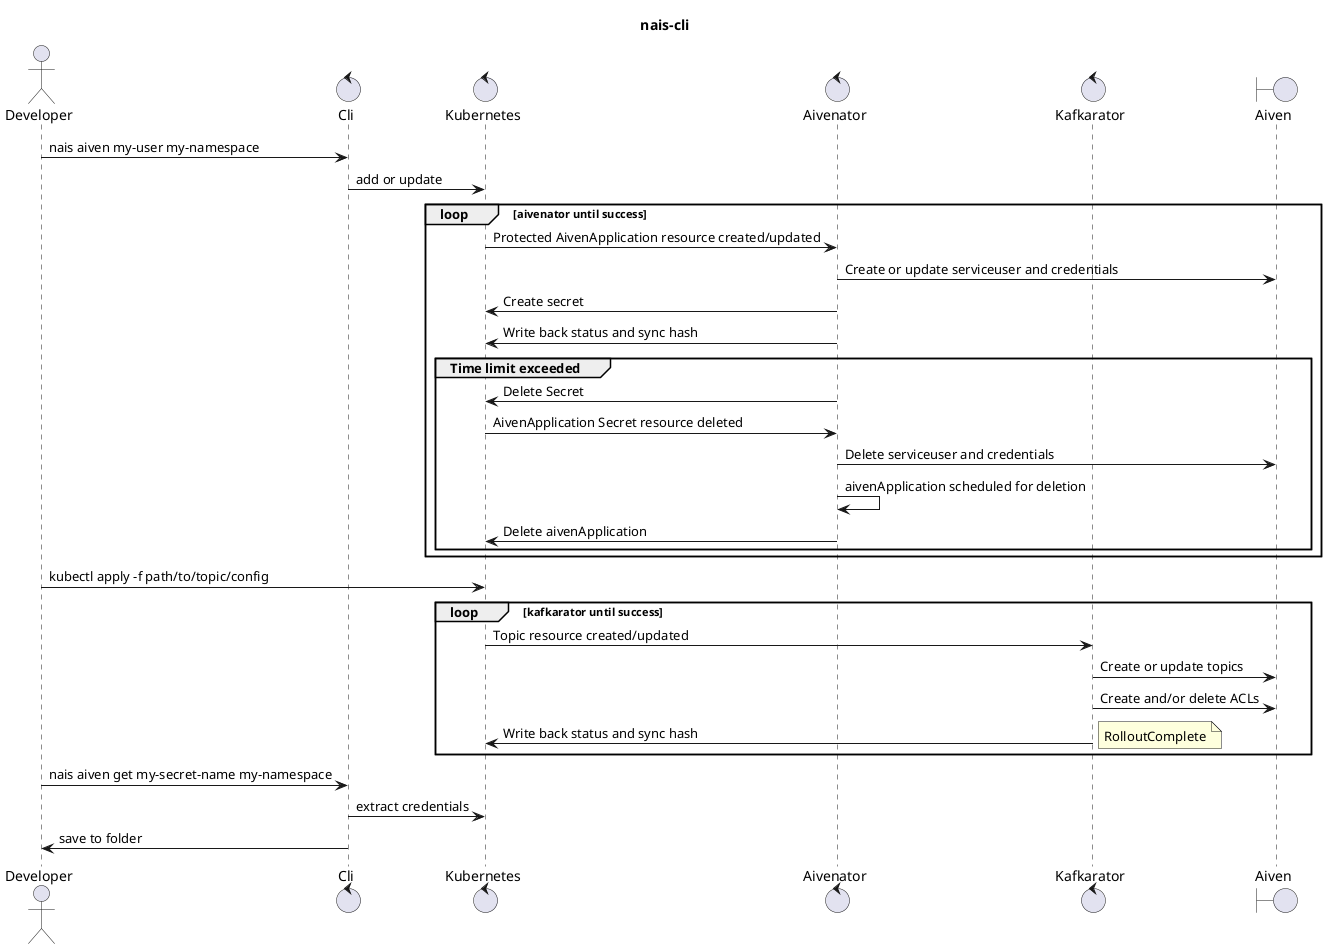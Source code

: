 @startuml
title nais-cli

actor developer as "Developer"
control cli as "Cli"
control kubernetes as "Kubernetes"
control aivenator as "Aivenator"
control kafkarator as "Kafkarator"
boundary aiven as "Aiven"

developer -> cli : nais aiven my-user my-namespace
cli -> kubernetes : add or update

loop aivenator until success
kubernetes -> aivenator : Protected AivenApplication resource created/updated
aivenator -> aiven : Create or update serviceuser and credentials
aivenator -> kubernetes : Create secret
aivenator -> kubernetes : Write back status and sync hash
group Time limit exceeded
aivenator -> kubernetes : Delete Secret
kubernetes -> aivenator : AivenApplication Secret resource deleted
aivenator -> aiven : Delete serviceuser and credentials
aivenator -> aivenator : aivenApplication scheduled for deletion
aivenator -> kubernetes : Delete aivenApplication
    end
end

developer -> kubernetes : kubectl apply -f path/to/topic/config
loop kafkarator until success
kubernetes -> kafkarator : Topic resource created/updated
kafkarator -> aiven : Create or update topics
kafkarator -> aiven : Create and/or delete ACLs
kafkarator -> kubernetes : Write back status and sync hash
note right: RolloutComplete
end

developer -> cli : nais aiven get my-secret-name my-namespace
cli -> kubernetes : extract credentials
developer <- cli : save to folder

@enduml